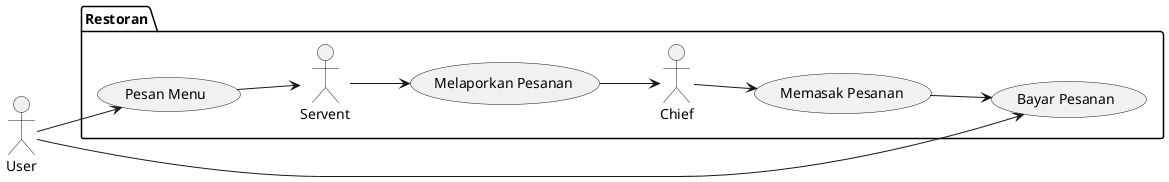 @startuml pert2
left to right direction

actor User as user 
package Restoran {
    actor Servent as serv 
    actor Chief as chief 
}

package Restoran {
    usecase "Pesan Menu"as U1 
    usecase "Bayar Pesanan" as U2
    usecase " Melaporkan Pesanan" as U3
    usecase " Memasak Pesanan" as U4
}

user --> U1
U1 --> serv
U3 --> chief
user --> U2
serv --> U3
chief --> U4
U4 --> U2



@enduml